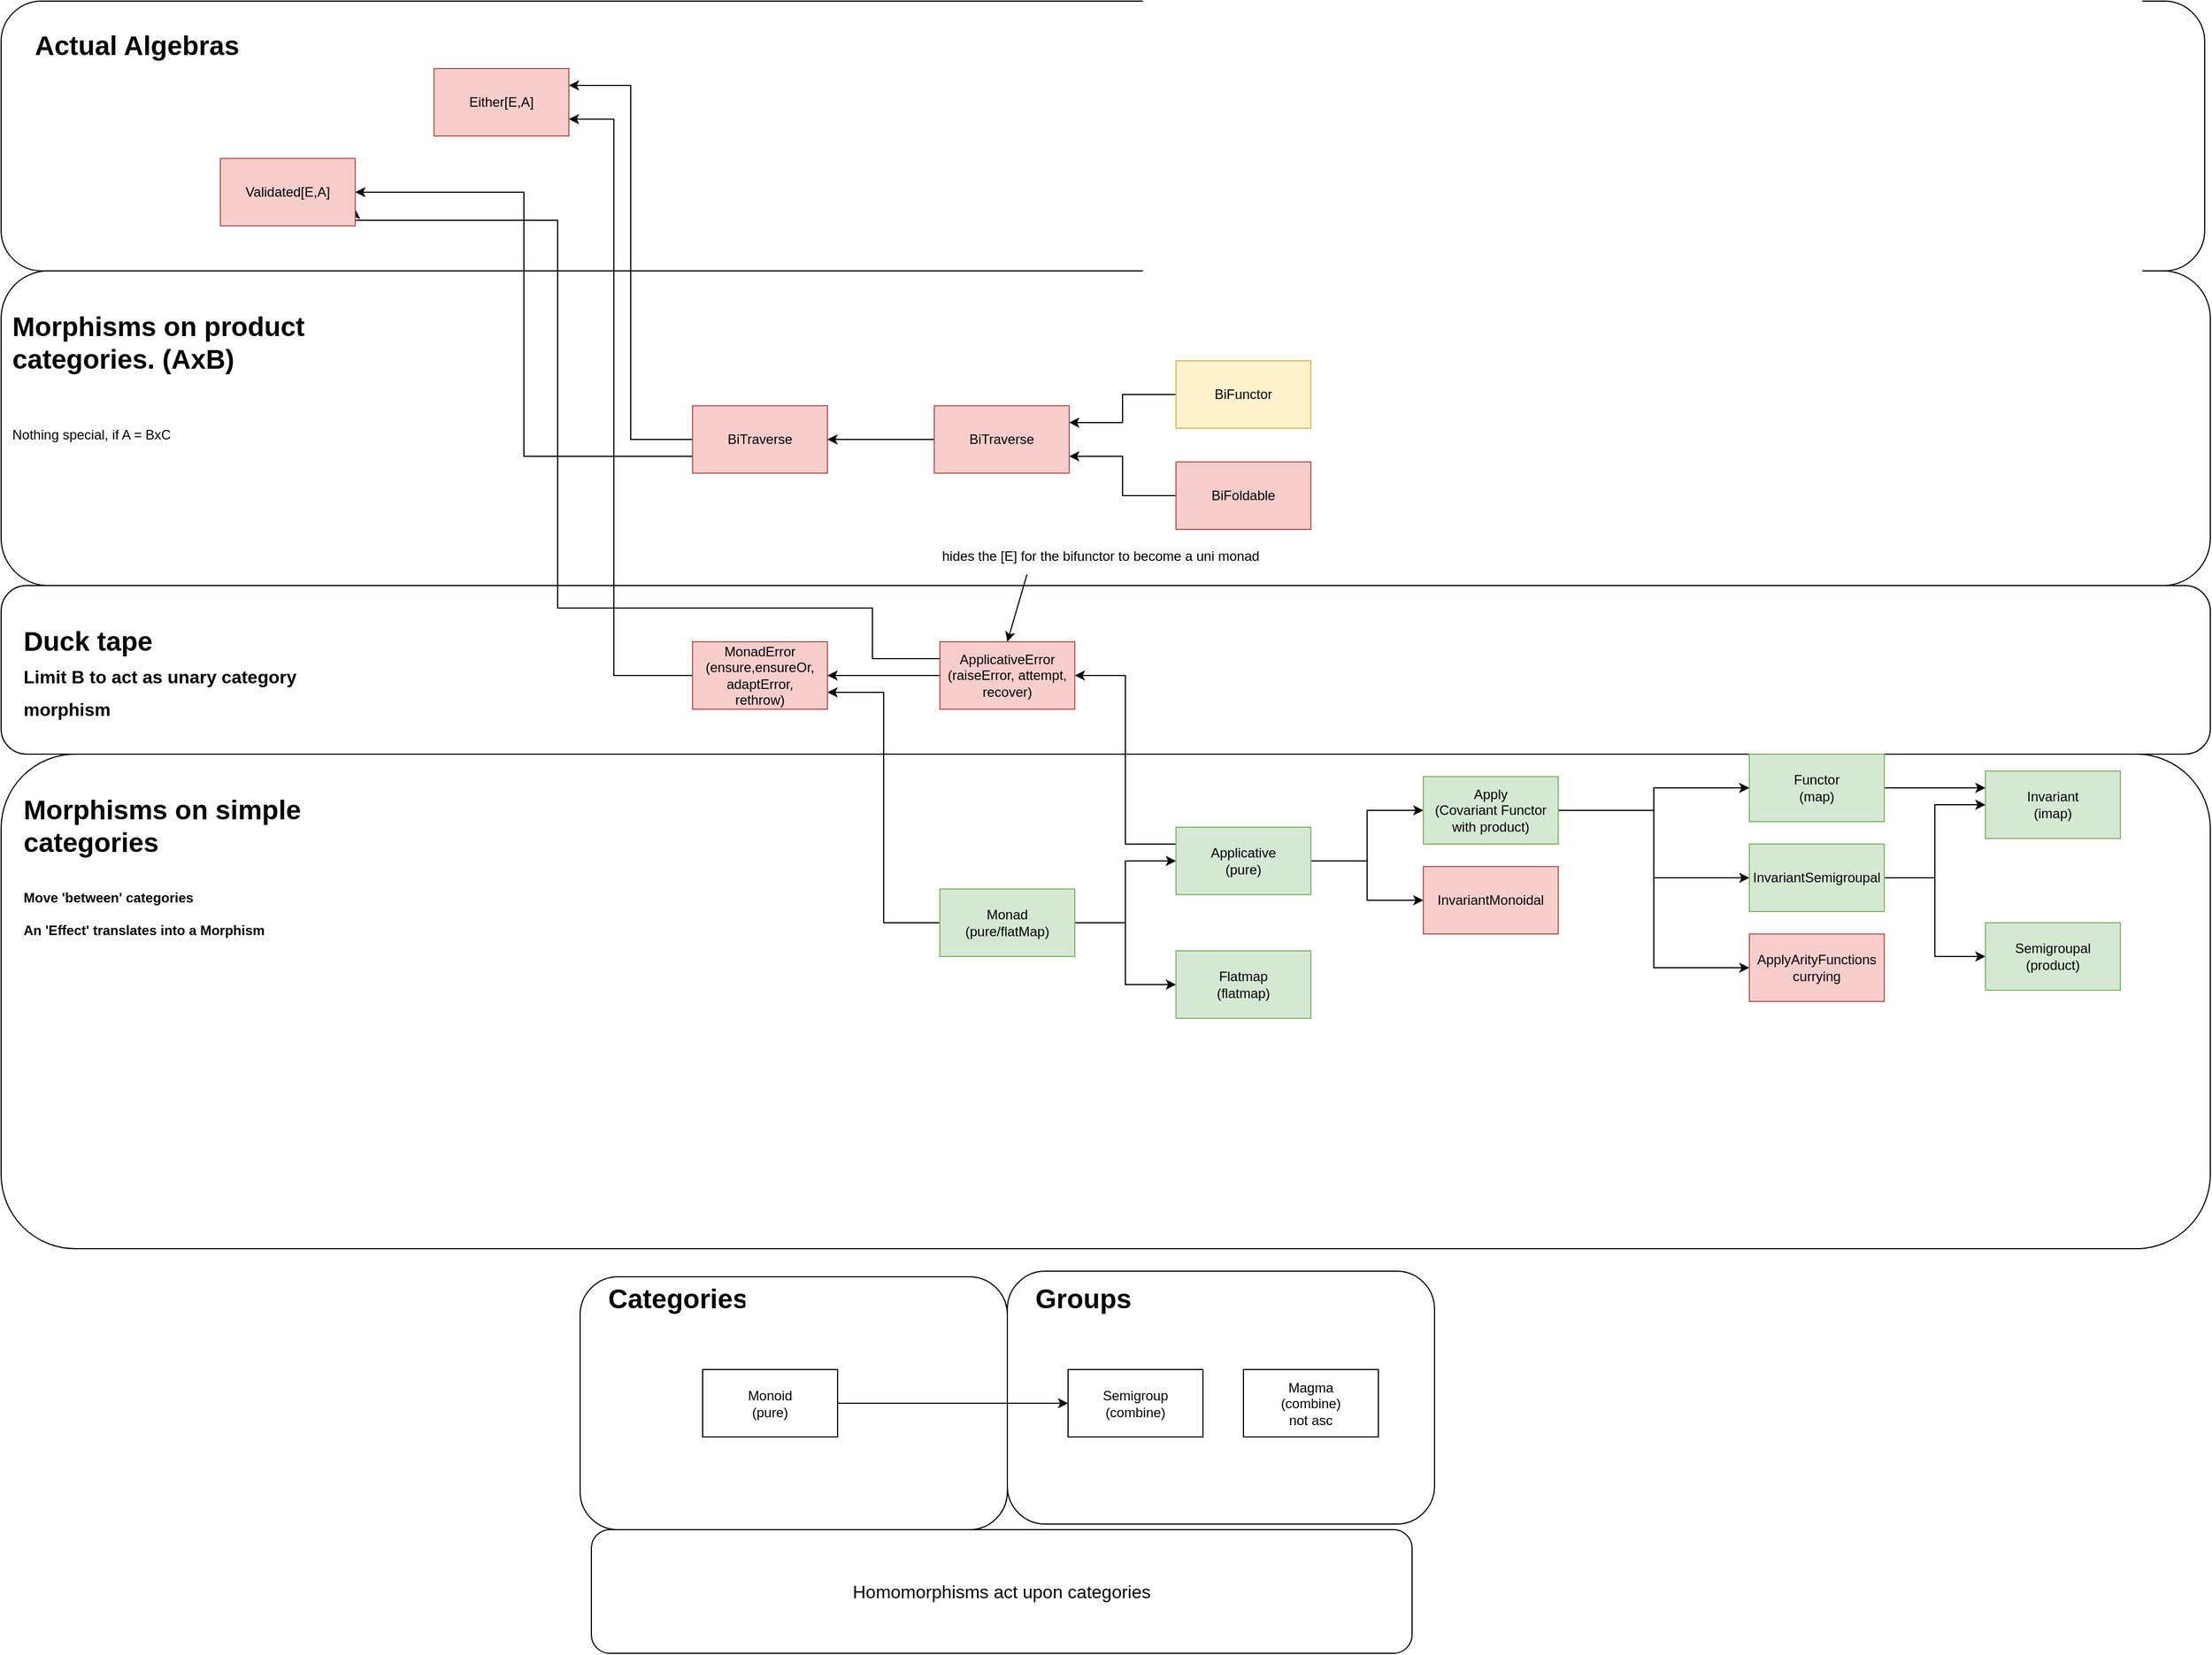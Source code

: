 <mxfile version="18.0.0" type="device" pages="5"><diagram id="tPDxc9v9lSpUtl4Dx5MV" name="Initial Big Picture"><mxGraphModel dx="2354" dy="2248" grid="1" gridSize="10" guides="1" tooltips="1" connect="1" arrows="1" fold="1" page="1" pageScale="1" pageWidth="827" pageHeight="1169" math="0" shadow="0"><root><mxCell id="0"/><mxCell id="1" parent="0"/><mxCell id="TKKWYqsSqdW0wsoBSF7L-3" value="" style="rounded=1;whiteSpace=wrap;html=1;" parent="1" vertex="1"><mxGeometry x="-535" y="-60" width="1965" height="150" as="geometry"/></mxCell><mxCell id="ZTy6YC7cmcePrKpkChAu-18" value="" style="rounded=1;whiteSpace=wrap;html=1;" parent="1" vertex="1"><mxGeometry x="-535" y="-580" width="1960" height="240" as="geometry"/></mxCell><mxCell id="ZTy6YC7cmcePrKpkChAu-5" value="" style="rounded=1;whiteSpace=wrap;html=1;" parent="1" vertex="1"><mxGeometry x="-535" y="-340" width="1965" height="280" as="geometry"/></mxCell><mxCell id="SYRuZCGkE4XY62bZMih8-19" value="" style="rounded=1;whiteSpace=wrap;html=1;fontSize=12;" parent="1" vertex="1"><mxGeometry x="360" y="550" width="380" height="225" as="geometry"/></mxCell><mxCell id="SYRuZCGkE4XY62bZMih8-18" value="" style="rounded=1;whiteSpace=wrap;html=1;fontSize=12;" parent="1" vertex="1"><mxGeometry x="-20" y="555" width="380" height="225" as="geometry"/></mxCell><mxCell id="SYRuZCGkE4XY62bZMih8-17" value="" style="rounded=1;whiteSpace=wrap;html=1;fontSize=12;" parent="1" vertex="1"><mxGeometry x="-535" y="90" width="1965" height="440" as="geometry"/></mxCell><mxCell id="SYRuZCGkE4XY62bZMih8-8" style="edgeStyle=orthogonalEdgeStyle;rounded=0;orthogonalLoop=1;jettySize=auto;html=1;exitX=1;exitY=0.5;exitDx=0;exitDy=0;entryX=0;entryY=0.5;entryDx=0;entryDy=0;" parent="1" source="SYRuZCGkE4XY62bZMih8-2" target="SYRuZCGkE4XY62bZMih8-4" edge="1"><mxGeometry relative="1" as="geometry"/></mxCell><mxCell id="SYRuZCGkE4XY62bZMih8-9" style="edgeStyle=orthogonalEdgeStyle;rounded=0;orthogonalLoop=1;jettySize=auto;html=1;exitX=1;exitY=0.5;exitDx=0;exitDy=0;entryX=0;entryY=0.5;entryDx=0;entryDy=0;" parent="1" source="SYRuZCGkE4XY62bZMih8-2" target="SYRuZCGkE4XY62bZMih8-5" edge="1"><mxGeometry relative="1" as="geometry"/></mxCell><mxCell id="ZTy6YC7cmcePrKpkChAu-13" style="edgeStyle=orthogonalEdgeStyle;rounded=0;orthogonalLoop=1;jettySize=auto;html=1;exitX=0;exitY=0.5;exitDx=0;exitDy=0;entryX=1;entryY=0.75;entryDx=0;entryDy=0;" parent="1" source="SYRuZCGkE4XY62bZMih8-2" target="ZTy6YC7cmcePrKpkChAu-11" edge="1"><mxGeometry relative="1" as="geometry"/></mxCell><mxCell id="SYRuZCGkE4XY62bZMih8-2" value="Monad&lt;br&gt;(pure/flatMap)" style="rounded=0;whiteSpace=wrap;html=1;fillColor=#d5e8d4;strokeColor=#82b366;" parent="1" vertex="1"><mxGeometry x="300" y="210" width="120" height="60" as="geometry"/></mxCell><mxCell id="PZJYlTm5zODsS6bDQU0A-1" style="edgeStyle=orthogonalEdgeStyle;rounded=0;orthogonalLoop=1;jettySize=auto;html=1;exitX=1;exitY=0.5;exitDx=0;exitDy=0;entryX=0;entryY=0.25;entryDx=0;entryDy=0;" parent="1" source="SYRuZCGkE4XY62bZMih8-3" target="IX9wRJVFFyIBy6qrrsnu-10" edge="1"><mxGeometry relative="1" as="geometry"/></mxCell><mxCell id="SYRuZCGkE4XY62bZMih8-3" value="Functor&lt;br&gt;(map)" style="rounded=0;whiteSpace=wrap;html=1;fillColor=#d5e8d4;strokeColor=#82b366;" parent="1" vertex="1"><mxGeometry x="1020" y="90" width="120" height="60" as="geometry"/></mxCell><mxCell id="IX9wRJVFFyIBy6qrrsnu-5" style="edgeStyle=orthogonalEdgeStyle;rounded=0;orthogonalLoop=1;jettySize=auto;html=1;exitX=1;exitY=0.5;exitDx=0;exitDy=0;entryX=0;entryY=0.5;entryDx=0;entryDy=0;" parent="1" source="SYRuZCGkE4XY62bZMih8-4" target="IX9wRJVFFyIBy6qrrsnu-1" edge="1"><mxGeometry relative="1" as="geometry"/></mxCell><mxCell id="IX9wRJVFFyIBy6qrrsnu-6" style="edgeStyle=orthogonalEdgeStyle;rounded=0;orthogonalLoop=1;jettySize=auto;html=1;exitX=1;exitY=0.5;exitDx=0;exitDy=0;entryX=0;entryY=0.5;entryDx=0;entryDy=0;" parent="1" source="SYRuZCGkE4XY62bZMih8-4" target="IX9wRJVFFyIBy6qrrsnu-2" edge="1"><mxGeometry relative="1" as="geometry"/></mxCell><mxCell id="ZTy6YC7cmcePrKpkChAu-10" style="edgeStyle=orthogonalEdgeStyle;rounded=0;orthogonalLoop=1;jettySize=auto;html=1;exitX=0;exitY=0.25;exitDx=0;exitDy=0;entryX=1;entryY=0.5;entryDx=0;entryDy=0;" parent="1" source="SYRuZCGkE4XY62bZMih8-4" target="ZTy6YC7cmcePrKpkChAu-6" edge="1"><mxGeometry relative="1" as="geometry"/></mxCell><mxCell id="SYRuZCGkE4XY62bZMih8-4" value="Applicative&lt;br&gt;(pure)" style="rounded=0;whiteSpace=wrap;html=1;fillColor=#d5e8d4;strokeColor=#82b366;" parent="1" vertex="1"><mxGeometry x="510" y="155" width="120" height="60" as="geometry"/></mxCell><mxCell id="SYRuZCGkE4XY62bZMih8-5" value="Flatmap&lt;br&gt;(flatmap)" style="rounded=0;whiteSpace=wrap;html=1;fillColor=#d5e8d4;strokeColor=#82b366;" parent="1" vertex="1"><mxGeometry x="510" y="265" width="120" height="60" as="geometry"/></mxCell><mxCell id="SYRuZCGkE4XY62bZMih8-12" style="edgeStyle=orthogonalEdgeStyle;rounded=0;orthogonalLoop=1;jettySize=auto;html=1;exitX=1;exitY=0.5;exitDx=0;exitDy=0;entryX=0;entryY=0.5;entryDx=0;entryDy=0;" parent="1" source="SYRuZCGkE4XY62bZMih8-10" target="SYRuZCGkE4XY62bZMih8-11" edge="1"><mxGeometry relative="1" as="geometry"/></mxCell><mxCell id="SYRuZCGkE4XY62bZMih8-10" value="Monoid&lt;br&gt;(pure)" style="rounded=0;whiteSpace=wrap;html=1;" parent="1" vertex="1"><mxGeometry x="89" y="637.5" width="120" height="60" as="geometry"/></mxCell><mxCell id="SYRuZCGkE4XY62bZMih8-11" value="Semigroup&lt;br&gt;(combine)" style="rounded=0;whiteSpace=wrap;html=1;" parent="1" vertex="1"><mxGeometry x="414" y="637.5" width="120" height="60" as="geometry"/></mxCell><mxCell id="SYRuZCGkE4XY62bZMih8-15" value="&lt;h1&gt;&lt;font style=&quot;font-size: 24px;&quot;&gt;Morphisms on simple categories&lt;br&gt;&lt;/font&gt;&lt;/h1&gt;&lt;h1&gt;&lt;font style=&quot;font-size: 12px;&quot;&gt;Move 'between' categories&lt;br&gt;An 'Effect' translates into a Morphism&lt;br&gt;&lt;/font&gt;&lt;/h1&gt;" style="text;html=1;strokeColor=none;fillColor=none;spacing=5;spacingTop=-20;whiteSpace=wrap;overflow=hidden;rounded=0;" parent="1" vertex="1"><mxGeometry x="-520" y="120" width="290" height="150" as="geometry"/></mxCell><mxCell id="SYRuZCGkE4XY62bZMih8-16" value="&lt;h1&gt;&lt;font style=&quot;&quot;&gt;Categories&lt;/font&gt;&lt;font style=&quot;font-size: 12px;&quot;&gt;&lt;br&gt;&lt;/font&gt;&lt;/h1&gt;" style="text;html=1;strokeColor=none;fillColor=none;spacing=5;spacingTop=-20;whiteSpace=wrap;overflow=hidden;rounded=0;" parent="1" vertex="1"><mxGeometry y="555" width="130" height="60" as="geometry"/></mxCell><mxCell id="SYRuZCGkE4XY62bZMih8-20" value="&lt;h1&gt;&lt;font style=&quot;&quot;&gt;Groups&lt;/font&gt;&lt;br&gt;&lt;/h1&gt;" style="text;html=1;strokeColor=none;fillColor=none;spacing=5;spacingTop=-20;whiteSpace=wrap;overflow=hidden;rounded=0;" parent="1" vertex="1"><mxGeometry x="380" y="555" width="130" height="60" as="geometry"/></mxCell><mxCell id="SYRuZCGkE4XY62bZMih8-22" value="&lt;font size=&quot;3&quot;&gt;Homomorphisms act upon categories&lt;/font&gt;" style="rounded=1;whiteSpace=wrap;html=1;fontSize=12;" parent="1" vertex="1"><mxGeometry x="-10" y="780" width="730" height="110" as="geometry"/></mxCell><mxCell id="IX9wRJVFFyIBy6qrrsnu-3" style="edgeStyle=orthogonalEdgeStyle;rounded=0;orthogonalLoop=1;jettySize=auto;html=1;exitX=1;exitY=0.5;exitDx=0;exitDy=0;" parent="1" source="IX9wRJVFFyIBy6qrrsnu-1" target="SYRuZCGkE4XY62bZMih8-3" edge="1"><mxGeometry relative="1" as="geometry"/></mxCell><mxCell id="IX9wRJVFFyIBy6qrrsnu-7" style="edgeStyle=orthogonalEdgeStyle;rounded=0;orthogonalLoop=1;jettySize=auto;html=1;exitX=1;exitY=0.5;exitDx=0;exitDy=0;entryX=0;entryY=0.5;entryDx=0;entryDy=0;" parent="1" source="IX9wRJVFFyIBy6qrrsnu-1" target="IX9wRJVFFyIBy6qrrsnu-4" edge="1"><mxGeometry relative="1" as="geometry"/></mxCell><mxCell id="IX9wRJVFFyIBy6qrrsnu-14" style="edgeStyle=orthogonalEdgeStyle;rounded=0;orthogonalLoop=1;jettySize=auto;html=1;exitX=1;exitY=0.5;exitDx=0;exitDy=0;entryX=0;entryY=0.5;entryDx=0;entryDy=0;" parent="1" source="IX9wRJVFFyIBy6qrrsnu-1" target="IX9wRJVFFyIBy6qrrsnu-8" edge="1"><mxGeometry relative="1" as="geometry"/></mxCell><mxCell id="IX9wRJVFFyIBy6qrrsnu-1" value="Apply&lt;br&gt;(Covariant Functor with product)" style="rounded=0;whiteSpace=wrap;html=1;fillColor=#d5e8d4;strokeColor=#82b366;" parent="1" vertex="1"><mxGeometry x="730" y="110" width="120" height="60" as="geometry"/></mxCell><mxCell id="IX9wRJVFFyIBy6qrrsnu-2" value="InvariantMonoidal" style="rounded=0;whiteSpace=wrap;html=1;fillColor=#f8cecc;strokeColor=#b85450;" parent="1" vertex="1"><mxGeometry x="730" y="190" width="120" height="60" as="geometry"/></mxCell><mxCell id="IX9wRJVFFyIBy6qrrsnu-11" style="edgeStyle=orthogonalEdgeStyle;rounded=0;orthogonalLoop=1;jettySize=auto;html=1;exitX=1;exitY=0.5;exitDx=0;exitDy=0;entryX=0;entryY=0.5;entryDx=0;entryDy=0;" parent="1" source="IX9wRJVFFyIBy6qrrsnu-4" target="IX9wRJVFFyIBy6qrrsnu-9" edge="1"><mxGeometry relative="1" as="geometry"/></mxCell><mxCell id="IX9wRJVFFyIBy6qrrsnu-12" style="edgeStyle=orthogonalEdgeStyle;rounded=0;orthogonalLoop=1;jettySize=auto;html=1;exitX=1;exitY=0.5;exitDx=0;exitDy=0;entryX=0;entryY=0.5;entryDx=0;entryDy=0;" parent="1" source="IX9wRJVFFyIBy6qrrsnu-4" target="IX9wRJVFFyIBy6qrrsnu-10" edge="1"><mxGeometry relative="1" as="geometry"/></mxCell><mxCell id="IX9wRJVFFyIBy6qrrsnu-4" value="InvariantSemigroupal&lt;br&gt;" style="rounded=0;whiteSpace=wrap;html=1;fillColor=#d5e8d4;strokeColor=#82b366;" parent="1" vertex="1"><mxGeometry x="1020" y="170" width="120" height="60" as="geometry"/></mxCell><mxCell id="IX9wRJVFFyIBy6qrrsnu-8" value="ApplyArityFunctions&lt;br&gt;currying" style="rounded=0;whiteSpace=wrap;html=1;fillColor=#f8cecc;strokeColor=#b85450;" parent="1" vertex="1"><mxGeometry x="1020" y="250" width="120" height="60" as="geometry"/></mxCell><mxCell id="IX9wRJVFFyIBy6qrrsnu-9" value="Semigroupal (product)" style="rounded=0;whiteSpace=wrap;html=1;fillColor=#d5e8d4;strokeColor=#82b366;" parent="1" vertex="1"><mxGeometry x="1230" y="240" width="120" height="60" as="geometry"/></mxCell><mxCell id="IX9wRJVFFyIBy6qrrsnu-10" value="Invariant &lt;br&gt;(imap)" style="rounded=0;whiteSpace=wrap;html=1;fillColor=#d5e8d4;strokeColor=#82b366;" parent="1" vertex="1"><mxGeometry x="1230" y="105" width="120" height="60" as="geometry"/></mxCell><mxCell id="RumCb3gB7w_LCwyLgDib-1" value="Magma&lt;br&gt;(combine)&lt;br&gt;not asc" style="rounded=0;whiteSpace=wrap;html=1;" parent="1" vertex="1"><mxGeometry x="570" y="637.5" width="120" height="60" as="geometry"/></mxCell><mxCell id="ZTy6YC7cmcePrKpkChAu-15" style="edgeStyle=orthogonalEdgeStyle;rounded=0;orthogonalLoop=1;jettySize=auto;html=1;exitX=0;exitY=0.5;exitDx=0;exitDy=0;entryX=1;entryY=0.25;entryDx=0;entryDy=0;fontSize=24;" parent="1" source="ZTy6YC7cmcePrKpkChAu-1" target="ZTy6YC7cmcePrKpkChAu-3" edge="1"><mxGeometry relative="1" as="geometry"/></mxCell><mxCell id="ZTy6YC7cmcePrKpkChAu-1" value="BiFunctor" style="rounded=0;whiteSpace=wrap;html=1;fillColor=#fff2cc;strokeColor=#d6b656;" parent="1" vertex="1"><mxGeometry x="510" y="-260" width="120" height="60" as="geometry"/></mxCell><mxCell id="ZTy6YC7cmcePrKpkChAu-16" style="edgeStyle=orthogonalEdgeStyle;rounded=0;orthogonalLoop=1;jettySize=auto;html=1;exitX=0;exitY=0.5;exitDx=0;exitDy=0;entryX=1;entryY=0.75;entryDx=0;entryDy=0;fontSize=24;" parent="1" source="ZTy6YC7cmcePrKpkChAu-2" target="ZTy6YC7cmcePrKpkChAu-3" edge="1"><mxGeometry relative="1" as="geometry"/></mxCell><mxCell id="ZTy6YC7cmcePrKpkChAu-2" value="BiFoldable" style="rounded=0;whiteSpace=wrap;html=1;fillColor=#f8cecc;strokeColor=#b85450;" parent="1" vertex="1"><mxGeometry x="510" y="-170" width="120" height="60" as="geometry"/></mxCell><mxCell id="ZTy6YC7cmcePrKpkChAu-17" style="edgeStyle=orthogonalEdgeStyle;rounded=0;orthogonalLoop=1;jettySize=auto;html=1;exitX=0;exitY=0.5;exitDx=0;exitDy=0;entryX=1;entryY=0.5;entryDx=0;entryDy=0;fontSize=24;" parent="1" source="ZTy6YC7cmcePrKpkChAu-3" target="ZTy6YC7cmcePrKpkChAu-4" edge="1"><mxGeometry relative="1" as="geometry"/></mxCell><mxCell id="ZTy6YC7cmcePrKpkChAu-3" value="BiTraverse" style="rounded=0;whiteSpace=wrap;html=1;fillColor=#f8cecc;strokeColor=#b85450;" parent="1" vertex="1"><mxGeometry x="295" y="-220" width="120" height="60" as="geometry"/></mxCell><mxCell id="ZTy6YC7cmcePrKpkChAu-21" style="edgeStyle=orthogonalEdgeStyle;rounded=0;orthogonalLoop=1;jettySize=auto;html=1;exitX=0;exitY=0.5;exitDx=0;exitDy=0;entryX=1;entryY=0.25;entryDx=0;entryDy=0;fontSize=24;" parent="1" source="ZTy6YC7cmcePrKpkChAu-4" target="ZTy6YC7cmcePrKpkChAu-20" edge="1"><mxGeometry relative="1" as="geometry"/></mxCell><mxCell id="TKKWYqsSqdW0wsoBSF7L-8" style="edgeStyle=orthogonalEdgeStyle;rounded=0;orthogonalLoop=1;jettySize=auto;html=1;exitX=0;exitY=0.75;exitDx=0;exitDy=0;entryX=1;entryY=0.5;entryDx=0;entryDy=0;fontSize=12;" parent="1" source="ZTy6YC7cmcePrKpkChAu-4" target="TKKWYqsSqdW0wsoBSF7L-6" edge="1"><mxGeometry relative="1" as="geometry"/></mxCell><mxCell id="ZTy6YC7cmcePrKpkChAu-4" value="BiTraverse" style="rounded=0;whiteSpace=wrap;html=1;fillColor=#f8cecc;strokeColor=#b85450;" parent="1" vertex="1"><mxGeometry x="80" y="-220" width="120" height="60" as="geometry"/></mxCell><mxCell id="ZTy6YC7cmcePrKpkChAu-12" style="edgeStyle=orthogonalEdgeStyle;rounded=0;orthogonalLoop=1;jettySize=auto;html=1;exitX=0;exitY=0.5;exitDx=0;exitDy=0;entryX=1;entryY=0.5;entryDx=0;entryDy=0;" parent="1" source="ZTy6YC7cmcePrKpkChAu-6" target="ZTy6YC7cmcePrKpkChAu-11" edge="1"><mxGeometry relative="1" as="geometry"/></mxCell><mxCell id="TKKWYqsSqdW0wsoBSF7L-7" style="edgeStyle=orthogonalEdgeStyle;rounded=0;orthogonalLoop=1;jettySize=auto;html=1;exitX=0;exitY=0.25;exitDx=0;exitDy=0;entryX=1;entryY=0.75;entryDx=0;entryDy=0;fontSize=12;" parent="1" source="ZTy6YC7cmcePrKpkChAu-6" target="TKKWYqsSqdW0wsoBSF7L-6" edge="1"><mxGeometry relative="1" as="geometry"><Array as="points"><mxPoint x="240" y="5"/><mxPoint x="240" y="-40"/><mxPoint x="-40" y="-40"/><mxPoint x="-40" y="-385"/></Array></mxGeometry></mxCell><mxCell id="ZTy6YC7cmcePrKpkChAu-6" value="ApplicativeError&lt;br&gt;(raiseError, attempt, recover)&lt;br&gt;" style="rounded=0;whiteSpace=wrap;html=1;fillColor=#f8cecc;strokeColor=#b85450;" parent="1" vertex="1"><mxGeometry x="300" y="-10" width="120" height="60" as="geometry"/></mxCell><mxCell id="ZTy6YC7cmcePrKpkChAu-7" value="&lt;meta charset=&quot;utf-8&quot;&gt;&lt;span style=&quot;color: rgb(0, 0, 0); font-family: Helvetica; font-size: 12px; font-style: normal; font-variant-ligatures: normal; font-variant-caps: normal; font-weight: 400; letter-spacing: normal; orphans: 2; text-align: center; text-indent: 0px; text-transform: none; widows: 2; word-spacing: 0px; -webkit-text-stroke-width: 0px; background-color: rgb(248, 249, 250); text-decoration-thickness: initial; text-decoration-style: initial; text-decoration-color: initial; float: none; display: inline !important;&quot;&gt;hides the [E] for the bifunctor to become a uni monad&lt;/span&gt;" style="text;whiteSpace=wrap;html=1;" parent="1" vertex="1"><mxGeometry x="300" y="-100" width="310" height="30" as="geometry"/></mxCell><mxCell id="ZTy6YC7cmcePrKpkChAu-8" value="" style="endArrow=classic;html=1;rounded=0;entryX=0.5;entryY=0;entryDx=0;entryDy=0;exitX=0.25;exitY=1;exitDx=0;exitDy=0;" parent="1" source="ZTy6YC7cmcePrKpkChAu-7" target="ZTy6YC7cmcePrKpkChAu-6" edge="1"><mxGeometry width="50" height="50" relative="1" as="geometry"><mxPoint x="190" y="-170" as="sourcePoint"/><mxPoint x="240" y="-220" as="targetPoint"/></mxGeometry></mxCell><mxCell id="ZTy6YC7cmcePrKpkChAu-22" style="edgeStyle=orthogonalEdgeStyle;rounded=0;orthogonalLoop=1;jettySize=auto;html=1;exitX=0;exitY=0.5;exitDx=0;exitDy=0;entryX=1;entryY=0.75;entryDx=0;entryDy=0;fontSize=24;" parent="1" source="ZTy6YC7cmcePrKpkChAu-11" target="ZTy6YC7cmcePrKpkChAu-20" edge="1"><mxGeometry relative="1" as="geometry"><Array as="points"><mxPoint x="10" y="20"/><mxPoint x="10" y="-475"/></Array></mxGeometry></mxCell><mxCell id="ZTy6YC7cmcePrKpkChAu-11" value="MonadError&lt;br&gt;(ensure,ensureOr,&lt;br&gt;adaptError,&lt;br&gt;rethrow)" style="rounded=0;whiteSpace=wrap;html=1;fillColor=#f8cecc;strokeColor=#b85450;" parent="1" vertex="1"><mxGeometry x="80" y="-10" width="120" height="60" as="geometry"/></mxCell><mxCell id="ZTy6YC7cmcePrKpkChAu-14" value="&lt;h1&gt;Morphisms on product categories. (AxB)&lt;br&gt;&lt;br&gt;&lt;/h1&gt;&lt;div&gt;Nothing special, if A = BxC&lt;/div&gt;" style="text;html=1;strokeColor=none;fillColor=none;spacing=5;spacingTop=-20;whiteSpace=wrap;overflow=hidden;rounded=0;" parent="1" vertex="1"><mxGeometry x="-530" y="-310" width="290" height="140" as="geometry"/></mxCell><mxCell id="ZTy6YC7cmcePrKpkChAu-19" value="&lt;h1&gt;&lt;font style=&quot;font-size: 24px;&quot;&gt;Actual Algebras&lt;/font&gt;&lt;/h1&gt;" style="text;html=1;strokeColor=none;fillColor=none;spacing=5;spacingTop=-20;whiteSpace=wrap;overflow=hidden;rounded=0;" parent="1" vertex="1"><mxGeometry x="-510" y="-560" width="290" height="110" as="geometry"/></mxCell><mxCell id="ZTy6YC7cmcePrKpkChAu-20" value="Either[E,A]" style="rounded=0;whiteSpace=wrap;html=1;fillColor=#f8cecc;strokeColor=#b85450;" parent="1" vertex="1"><mxGeometry x="-150" y="-520" width="120" height="60" as="geometry"/></mxCell><mxCell id="TKKWYqsSqdW0wsoBSF7L-5" value="&lt;h1&gt;Duck tape&lt;br&gt;&lt;font size=&quot;3&quot;&gt;Limit B to act as unary category morphism&lt;/font&gt;&lt;/h1&gt;" style="text;html=1;strokeColor=none;fillColor=none;spacing=5;spacingTop=-20;whiteSpace=wrap;overflow=hidden;rounded=0;" parent="1" vertex="1"><mxGeometry x="-520" y="-30" width="290" height="100" as="geometry"/></mxCell><mxCell id="TKKWYqsSqdW0wsoBSF7L-6" value="Validated[E,A]" style="rounded=0;whiteSpace=wrap;html=1;fillColor=#f8cecc;strokeColor=#b85450;" parent="1" vertex="1"><mxGeometry x="-340" y="-440" width="120" height="60" as="geometry"/></mxCell></root></mxGraphModel></diagram><diagram id="b0HI96TgTr0dLWQZUHEw" name="Big Picture"><mxGraphModel dx="1426" dy="877" grid="0" gridSize="10" guides="1" tooltips="1" connect="1" arrows="1" fold="1" page="1" pageScale="1" pageWidth="827" pageHeight="1169" math="0" shadow="0"><root><mxCell id="0"/><mxCell id="1" parent="0"/><mxCell id="6aege9vUrEC5udd8OsoR-3" style="edgeStyle=orthogonalEdgeStyle;rounded=0;orthogonalLoop=1;jettySize=auto;html=1;exitX=1;exitY=0.5;exitDx=0;exitDy=0;entryX=0;entryY=0.5;entryDx=0;entryDy=0;" edge="1" parent="1" source="DnUqw1J-jdT0VB_KGQ6Z-1" target="6aege9vUrEC5udd8OsoR-1"><mxGeometry relative="1" as="geometry"/></mxCell><mxCell id="DnUqw1J-jdT0VB_KGQ6Z-1" value="Semigroup&lt;br&gt;(combine asc)" style="rounded=1;whiteSpace=wrap;html=1;fillColor=none;" parent="1" vertex="1"><mxGeometry x="230" y="200" width="120" height="60" as="geometry"/></mxCell><mxCell id="6aege9vUrEC5udd8OsoR-1" value="Magma&lt;br&gt;(combine)" style="rounded=1;whiteSpace=wrap;html=1;fillColor=none;" vertex="1" parent="1"><mxGeometry x="390" y="200" width="120" height="60" as="geometry"/></mxCell></root></mxGraphModel></diagram><diagram id="SGkII9OIRVxXQt-IC64W" name="Semigroup"><mxGraphModel dx="1426" dy="877" grid="0" gridSize="10" guides="1" tooltips="1" connect="1" arrows="1" fold="1" page="1" pageScale="1" pageWidth="827" pageHeight="1169" math="0" shadow="0"><root><mxCell id="0"/><mxCell id="1" parent="0"/><mxCell id="dTp3edUkvN5mdYouTAMH-1" value="1" style="ellipse;whiteSpace=wrap;html=1;aspect=fixed;fillColor=none;" vertex="1" parent="1"><mxGeometry x="172" y="206" width="36" height="36" as="geometry"/></mxCell><mxCell id="dTp3edUkvN5mdYouTAMH-2" value="2" style="ellipse;whiteSpace=wrap;html=1;aspect=fixed;fillColor=none;" vertex="1" parent="1"><mxGeometry x="232" y="206" width="36" height="36" as="geometry"/></mxCell><mxCell id="dTp3edUkvN5mdYouTAMH-3" value="3" style="ellipse;whiteSpace=wrap;html=1;aspect=fixed;fillColor=none;" vertex="1" parent="1"><mxGeometry x="298" y="206" width="36" height="36" as="geometry"/></mxCell><mxCell id="dTp3edUkvN5mdYouTAMH-4" value="n" style="ellipse;whiteSpace=wrap;html=1;aspect=fixed;fillColor=none;" vertex="1" parent="1"><mxGeometry x="439" y="206" width="36" height="36" as="geometry"/></mxCell><mxCell id="dTp3edUkvN5mdYouTAMH-5" value="..." style="text;html=1;align=center;verticalAlign=middle;resizable=0;points=[];autosize=1;strokeColor=none;fillColor=none;" vertex="1" parent="1"><mxGeometry x="377" y="215" width="20" height="18" as="geometry"/></mxCell><mxCell id="dTp3edUkvN5mdYouTAMH-6" value="&lt;h1&gt;Ν&lt;/h1&gt;&lt;p&gt;Positive whole numbers&lt;/p&gt;" style="text;html=1;strokeColor=none;fillColor=none;spacing=5;spacingTop=-20;whiteSpace=wrap;overflow=hidden;rounded=0;" vertex="1" parent="1"><mxGeometry x="12" y="114" width="190" height="75" as="geometry"/></mxCell><mxCell id="dTp3edUkvN5mdYouTAMH-12" value="&lt;h1&gt;Addition&lt;/h1&gt;&lt;p&gt;&lt;br&gt;&lt;/p&gt;" style="text;html=1;strokeColor=none;fillColor=none;spacing=5;spacingTop=-20;whiteSpace=wrap;overflow=hidden;rounded=0;" vertex="1" parent="1"><mxGeometry x="12" y="290" width="190" height="42" as="geometry"/></mxCell><mxCell id="dTp3edUkvN5mdYouTAMH-13" value="x" style="ellipse;whiteSpace=wrap;html=1;aspect=fixed;fillColor=none;" vertex="1" parent="1"><mxGeometry x="172" y="363.5" width="36" height="36" as="geometry"/></mxCell><mxCell id="dTp3edUkvN5mdYouTAMH-14" value="z" style="ellipse;whiteSpace=wrap;html=1;aspect=fixed;fillColor=none;" vertex="1" parent="1"><mxGeometry x="318" y="389" width="36" height="36" as="geometry"/></mxCell><mxCell id="dTp3edUkvN5mdYouTAMH-15" value="y" style="ellipse;whiteSpace=wrap;html=1;aspect=fixed;fillColor=none;" vertex="1" parent="1"><mxGeometry x="172" y="418.5" width="36" height="36" as="geometry"/></mxCell><mxCell id="dTp3edUkvN5mdYouTAMH-22" style="edgeStyle=orthogonalEdgeStyle;rounded=0;orthogonalLoop=1;jettySize=auto;html=1;exitX=1;exitY=0.5;exitDx=0;exitDy=0;entryX=0;entryY=0.5;entryDx=0;entryDy=0;" edge="1" parent="1" source="dTp3edUkvN5mdYouTAMH-16" target="dTp3edUkvN5mdYouTAMH-14"><mxGeometry relative="1" as="geometry"/></mxCell><mxCell id="dTp3edUkvN5mdYouTAMH-16" value="f" style="triangle;whiteSpace=wrap;html=1;fillColor=none;" vertex="1" parent="1"><mxGeometry x="223" y="367" width="60" height="80" as="geometry"/></mxCell><mxCell id="dTp3edUkvN5mdYouTAMH-19" value="" style="endArrow=none;html=1;rounded=0;entryX=0;entryY=0.25;entryDx=0;entryDy=0;exitX=1;exitY=0.5;exitDx=0;exitDy=0;" edge="1" parent="1" source="dTp3edUkvN5mdYouTAMH-13" target="dTp3edUkvN5mdYouTAMH-16"><mxGeometry width="50" height="50" relative="1" as="geometry"><mxPoint x="32" y="471" as="sourcePoint"/><mxPoint x="82" y="421" as="targetPoint"/></mxGeometry></mxCell><mxCell id="dTp3edUkvN5mdYouTAMH-21" value="" style="endArrow=none;html=1;rounded=0;entryX=0;entryY=0.75;entryDx=0;entryDy=0;exitX=1;exitY=0.5;exitDx=0;exitDy=0;" edge="1" parent="1" source="dTp3edUkvN5mdYouTAMH-15" target="dTp3edUkvN5mdYouTAMH-16"><mxGeometry width="50" height="50" relative="1" as="geometry"><mxPoint x="218" y="391.5" as="sourcePoint"/><mxPoint x="233" y="397" as="targetPoint"/></mxGeometry></mxCell><mxCell id="dTp3edUkvN5mdYouTAMH-23" value="&lt;h1&gt;N &amp;amp; Addition&lt;/h1&gt;&lt;p&gt;Form a Semigroup&lt;/p&gt;" style="text;html=1;strokeColor=none;fillColor=none;spacing=5;spacingTop=-20;whiteSpace=wrap;overflow=hidden;rounded=0;" vertex="1" parent="1"><mxGeometry x="12" y="512" width="190" height="75" as="geometry"/></mxCell><mxCell id="dTp3edUkvN5mdYouTAMH-27" style="rounded=0;orthogonalLoop=1;jettySize=auto;html=1;exitX=1;exitY=0.5;exitDx=0;exitDy=0;entryX=0;entryY=0.5;entryDx=0;entryDy=0;" edge="1" parent="1" source="dTp3edUkvN5mdYouTAMH-24" target="dTp3edUkvN5mdYouTAMH-26"><mxGeometry relative="1" as="geometry"/></mxCell><mxCell id="dTp3edUkvN5mdYouTAMH-33" style="rounded=0;orthogonalLoop=1;jettySize=auto;html=1;exitX=0.5;exitY=0;exitDx=0;exitDy=0;entryX=0.5;entryY=1;entryDx=0;entryDy=0;" edge="1" parent="1" source="dTp3edUkvN5mdYouTAMH-24" target="dTp3edUkvN5mdYouTAMH-29"><mxGeometry relative="1" as="geometry"/></mxCell><mxCell id="dTp3edUkvN5mdYouTAMH-24" value="1" style="ellipse;whiteSpace=wrap;html=1;aspect=fixed;fillColor=none;" vertex="1" parent="1"><mxGeometry x="265" y="600" width="36" height="36" as="geometry"/></mxCell><mxCell id="dTp3edUkvN5mdYouTAMH-28" style="rounded=0;orthogonalLoop=1;jettySize=auto;html=1;exitX=1;exitY=0.5;exitDx=0;exitDy=0;entryX=0;entryY=0.5;entryDx=0;entryDy=0;" edge="1" parent="1" source="dTp3edUkvN5mdYouTAMH-25" target="dTp3edUkvN5mdYouTAMH-26"><mxGeometry relative="1" as="geometry"/></mxCell><mxCell id="dTp3edUkvN5mdYouTAMH-36" style="rounded=0;orthogonalLoop=1;jettySize=auto;html=1;exitX=0.5;exitY=1;exitDx=0;exitDy=0;entryX=0.5;entryY=0;entryDx=0;entryDy=0;" edge="1" parent="1" source="dTp3edUkvN5mdYouTAMH-25" target="dTp3edUkvN5mdYouTAMH-34"><mxGeometry relative="1" as="geometry"/></mxCell><mxCell id="dTp3edUkvN5mdYouTAMH-25" value="2" style="ellipse;whiteSpace=wrap;html=1;aspect=fixed;fillColor=none;" vertex="1" parent="1"><mxGeometry x="265" y="674" width="36" height="36" as="geometry"/></mxCell><mxCell id="dTp3edUkvN5mdYouTAMH-32" style="rounded=0;orthogonalLoop=1;jettySize=auto;html=1;exitX=0.5;exitY=0;exitDx=0;exitDy=0;entryX=0.5;entryY=1;entryDx=0;entryDy=0;" edge="1" parent="1" source="dTp3edUkvN5mdYouTAMH-26" target="dTp3edUkvN5mdYouTAMH-29"><mxGeometry relative="1" as="geometry"/></mxCell><mxCell id="dTp3edUkvN5mdYouTAMH-35" style="rounded=0;orthogonalLoop=1;jettySize=auto;html=1;exitX=1;exitY=1;exitDx=0;exitDy=0;entryX=0.5;entryY=0;entryDx=0;entryDy=0;" edge="1" parent="1" source="dTp3edUkvN5mdYouTAMH-26" target="dTp3edUkvN5mdYouTAMH-34"><mxGeometry relative="1" as="geometry"/></mxCell><mxCell id="dTp3edUkvN5mdYouTAMH-26" value="3" style="ellipse;whiteSpace=wrap;html=1;aspect=fixed;fillColor=none;" vertex="1" parent="1"><mxGeometry x="407" y="638" width="36" height="36" as="geometry"/></mxCell><mxCell id="dTp3edUkvN5mdYouTAMH-29" value="4" style="ellipse;whiteSpace=wrap;html=1;aspect=fixed;fillColor=none;" vertex="1" parent="1"><mxGeometry x="388" y="522" width="36" height="36" as="geometry"/></mxCell><mxCell id="dTp3edUkvN5mdYouTAMH-34" value="5" style="ellipse;whiteSpace=wrap;html=1;aspect=fixed;fillColor=none;" vertex="1" parent="1"><mxGeometry x="388" y="741" width="36" height="36" as="geometry"/></mxCell></root></mxGraphModel></diagram><diagram name="Monoid" id="vefj43O5ULthKPkwOIeR"><mxGraphModel dx="1426" dy="877" grid="0" gridSize="10" guides="1" tooltips="1" connect="1" arrows="1" fold="1" page="1" pageScale="1" pageWidth="827" pageHeight="1169" math="0" shadow="0"><root><mxCell id="TyEAHwI1aX7uHOChzdWn-0"/><mxCell id="TyEAHwI1aX7uHOChzdWn-1" parent="TyEAHwI1aX7uHOChzdWn-0"/><mxCell id="TyEAHwI1aX7uHOChzdWn-2" value="1" style="ellipse;whiteSpace=wrap;html=1;aspect=fixed;fillColor=none;" vertex="1" parent="TyEAHwI1aX7uHOChzdWn-1"><mxGeometry x="172" y="206" width="36" height="36" as="geometry"/></mxCell><mxCell id="TyEAHwI1aX7uHOChzdWn-3" value="2" style="ellipse;whiteSpace=wrap;html=1;aspect=fixed;fillColor=none;" vertex="1" parent="TyEAHwI1aX7uHOChzdWn-1"><mxGeometry x="232" y="206" width="36" height="36" as="geometry"/></mxCell><mxCell id="TyEAHwI1aX7uHOChzdWn-4" value="3" style="ellipse;whiteSpace=wrap;html=1;aspect=fixed;fillColor=none;" vertex="1" parent="TyEAHwI1aX7uHOChzdWn-1"><mxGeometry x="298" y="206" width="36" height="36" as="geometry"/></mxCell><mxCell id="TyEAHwI1aX7uHOChzdWn-5" value="n" style="ellipse;whiteSpace=wrap;html=1;aspect=fixed;fillColor=none;" vertex="1" parent="TyEAHwI1aX7uHOChzdWn-1"><mxGeometry x="439" y="206" width="36" height="36" as="geometry"/></mxCell><mxCell id="TyEAHwI1aX7uHOChzdWn-6" value="..." style="text;html=1;align=center;verticalAlign=middle;resizable=0;points=[];autosize=1;strokeColor=none;fillColor=none;" vertex="1" parent="TyEAHwI1aX7uHOChzdWn-1"><mxGeometry x="377" y="215" width="20" height="18" as="geometry"/></mxCell><mxCell id="TyEAHwI1aX7uHOChzdWn-7" value="&lt;h1&gt;Ν&lt;font size=&quot;3&quot;&gt;0&lt;/font&gt;&lt;/h1&gt;&lt;p&gt;Positive whole numbers plus zero&lt;/p&gt;" style="text;html=1;strokeColor=none;fillColor=none;spacing=5;spacingTop=-20;whiteSpace=wrap;overflow=hidden;rounded=0;" vertex="1" parent="TyEAHwI1aX7uHOChzdWn-1"><mxGeometry x="12" y="114" width="190" height="75" as="geometry"/></mxCell><mxCell id="TyEAHwI1aX7uHOChzdWn-8" value="&lt;h1&gt;Addition with identity&lt;/h1&gt;&lt;p&gt;&lt;br&gt;&lt;/p&gt;" style="text;html=1;strokeColor=none;fillColor=none;spacing=5;spacingTop=-20;whiteSpace=wrap;overflow=hidden;rounded=0;" vertex="1" parent="TyEAHwI1aX7uHOChzdWn-1"><mxGeometry x="12" y="290" width="340" height="42" as="geometry"/></mxCell><mxCell id="TyEAHwI1aX7uHOChzdWn-9" value="x" style="ellipse;whiteSpace=wrap;html=1;aspect=fixed;fillColor=none;" vertex="1" parent="TyEAHwI1aX7uHOChzdWn-1"><mxGeometry x="80" y="364" width="36" height="36" as="geometry"/></mxCell><mxCell id="TyEAHwI1aX7uHOChzdWn-10" value="z" style="ellipse;whiteSpace=wrap;html=1;aspect=fixed;fillColor=none;" vertex="1" parent="TyEAHwI1aX7uHOChzdWn-1"><mxGeometry x="226" y="389.5" width="36" height="36" as="geometry"/></mxCell><mxCell id="TyEAHwI1aX7uHOChzdWn-11" value="y" style="ellipse;whiteSpace=wrap;html=1;aspect=fixed;fillColor=none;" vertex="1" parent="TyEAHwI1aX7uHOChzdWn-1"><mxGeometry x="80" y="419" width="36" height="36" as="geometry"/></mxCell><mxCell id="TyEAHwI1aX7uHOChzdWn-12" style="edgeStyle=orthogonalEdgeStyle;rounded=0;orthogonalLoop=1;jettySize=auto;html=1;exitX=1;exitY=0.5;exitDx=0;exitDy=0;entryX=0;entryY=0.5;entryDx=0;entryDy=0;" edge="1" parent="TyEAHwI1aX7uHOChzdWn-1" source="TyEAHwI1aX7uHOChzdWn-13" target="TyEAHwI1aX7uHOChzdWn-10"><mxGeometry relative="1" as="geometry"/></mxCell><mxCell id="TyEAHwI1aX7uHOChzdWn-13" value="f" style="triangle;whiteSpace=wrap;html=1;fillColor=none;" vertex="1" parent="TyEAHwI1aX7uHOChzdWn-1"><mxGeometry x="131" y="367.5" width="60" height="80" as="geometry"/></mxCell><mxCell id="TyEAHwI1aX7uHOChzdWn-14" value="" style="endArrow=none;html=1;rounded=0;entryX=0;entryY=0.25;entryDx=0;entryDy=0;exitX=1;exitY=0.5;exitDx=0;exitDy=0;" edge="1" parent="TyEAHwI1aX7uHOChzdWn-1" source="TyEAHwI1aX7uHOChzdWn-9" target="TyEAHwI1aX7uHOChzdWn-13"><mxGeometry width="50" height="50" relative="1" as="geometry"><mxPoint x="-60" y="471.5" as="sourcePoint"/><mxPoint x="-10" y="421.5" as="targetPoint"/></mxGeometry></mxCell><mxCell id="TyEAHwI1aX7uHOChzdWn-15" value="" style="endArrow=none;html=1;rounded=0;entryX=0;entryY=0.75;entryDx=0;entryDy=0;exitX=1;exitY=0.5;exitDx=0;exitDy=0;" edge="1" parent="TyEAHwI1aX7uHOChzdWn-1" source="TyEAHwI1aX7uHOChzdWn-11" target="TyEAHwI1aX7uHOChzdWn-13"><mxGeometry width="50" height="50" relative="1" as="geometry"><mxPoint x="126" y="392" as="sourcePoint"/><mxPoint x="141" y="397.5" as="targetPoint"/></mxGeometry></mxCell><mxCell id="TyEAHwI1aX7uHOChzdWn-16" value="&lt;h1&gt;N&lt;font size=&quot;3&quot;&gt;0&lt;/font&gt; &amp;amp; Addition&lt;/h1&gt;&lt;p&gt;Form a Monoid&lt;/p&gt;" style="text;html=1;strokeColor=none;fillColor=none;spacing=5;spacingTop=-20;whiteSpace=wrap;overflow=hidden;rounded=0;" vertex="1" parent="TyEAHwI1aX7uHOChzdWn-1"><mxGeometry x="12" y="512" width="190" height="75" as="geometry"/></mxCell><mxCell id="TyEAHwI1aX7uHOChzdWn-17" style="rounded=0;orthogonalLoop=1;jettySize=auto;html=1;exitX=1;exitY=0.5;exitDx=0;exitDy=0;entryX=0;entryY=0.5;entryDx=0;entryDy=0;" edge="1" parent="TyEAHwI1aX7uHOChzdWn-1" source="TyEAHwI1aX7uHOChzdWn-19" target="TyEAHwI1aX7uHOChzdWn-25"><mxGeometry relative="1" as="geometry"/></mxCell><mxCell id="TyEAHwI1aX7uHOChzdWn-18" style="rounded=0;orthogonalLoop=1;jettySize=auto;html=1;exitX=0.5;exitY=0;exitDx=0;exitDy=0;entryX=0.5;entryY=1;entryDx=0;entryDy=0;" edge="1" parent="TyEAHwI1aX7uHOChzdWn-1" source="TyEAHwI1aX7uHOChzdWn-19" target="TyEAHwI1aX7uHOChzdWn-26"><mxGeometry relative="1" as="geometry"/></mxCell><mxCell id="TyEAHwI1aX7uHOChzdWn-19" value="1" style="ellipse;whiteSpace=wrap;html=1;aspect=fixed;fillColor=none;" vertex="1" parent="TyEAHwI1aX7uHOChzdWn-1"><mxGeometry x="270" y="681" width="36" height="36" as="geometry"/></mxCell><mxCell id="TyEAHwI1aX7uHOChzdWn-20" style="rounded=0;orthogonalLoop=1;jettySize=auto;html=1;exitX=1;exitY=0.5;exitDx=0;exitDy=0;entryX=0;entryY=0.5;entryDx=0;entryDy=0;" edge="1" parent="TyEAHwI1aX7uHOChzdWn-1" source="TyEAHwI1aX7uHOChzdWn-22" target="TyEAHwI1aX7uHOChzdWn-25"><mxGeometry relative="1" as="geometry"/></mxCell><mxCell id="TyEAHwI1aX7uHOChzdWn-21" style="rounded=0;orthogonalLoop=1;jettySize=auto;html=1;exitX=0.5;exitY=1;exitDx=0;exitDy=0;entryX=0.5;entryY=0;entryDx=0;entryDy=0;" edge="1" parent="TyEAHwI1aX7uHOChzdWn-1" source="TyEAHwI1aX7uHOChzdWn-22" target="TyEAHwI1aX7uHOChzdWn-27"><mxGeometry relative="1" as="geometry"/></mxCell><mxCell id="TyEAHwI1aX7uHOChzdWn-22" value="2" style="ellipse;whiteSpace=wrap;html=1;aspect=fixed;fillColor=none;" vertex="1" parent="TyEAHwI1aX7uHOChzdWn-1"><mxGeometry x="270" y="755" width="36" height="36" as="geometry"/></mxCell><mxCell id="TyEAHwI1aX7uHOChzdWn-23" style="rounded=0;orthogonalLoop=1;jettySize=auto;html=1;exitX=0.5;exitY=0;exitDx=0;exitDy=0;entryX=0.5;entryY=1;entryDx=0;entryDy=0;" edge="1" parent="TyEAHwI1aX7uHOChzdWn-1" source="TyEAHwI1aX7uHOChzdWn-25" target="TyEAHwI1aX7uHOChzdWn-26"><mxGeometry relative="1" as="geometry"/></mxCell><mxCell id="TyEAHwI1aX7uHOChzdWn-24" style="rounded=0;orthogonalLoop=1;jettySize=auto;html=1;exitX=1;exitY=1;exitDx=0;exitDy=0;entryX=0.5;entryY=0;entryDx=0;entryDy=0;" edge="1" parent="TyEAHwI1aX7uHOChzdWn-1" source="TyEAHwI1aX7uHOChzdWn-25" target="TyEAHwI1aX7uHOChzdWn-27"><mxGeometry relative="1" as="geometry"/></mxCell><mxCell id="TyEAHwI1aX7uHOChzdWn-25" value="3" style="ellipse;whiteSpace=wrap;html=1;aspect=fixed;fillColor=none;" vertex="1" parent="TyEAHwI1aX7uHOChzdWn-1"><mxGeometry x="412" y="719" width="36" height="36" as="geometry"/></mxCell><mxCell id="TyEAHwI1aX7uHOChzdWn-26" value="4" style="ellipse;whiteSpace=wrap;html=1;aspect=fixed;fillColor=none;" vertex="1" parent="TyEAHwI1aX7uHOChzdWn-1"><mxGeometry x="393" y="603" width="36" height="36" as="geometry"/></mxCell><mxCell id="TyEAHwI1aX7uHOChzdWn-27" value="5" style="ellipse;whiteSpace=wrap;html=1;aspect=fixed;fillColor=none;" vertex="1" parent="TyEAHwI1aX7uHOChzdWn-1"><mxGeometry x="393" y="822" width="36" height="36" as="geometry"/></mxCell><mxCell id="dluUZTT499f5wfuM_haY-0" value="0" style="ellipse;whiteSpace=wrap;html=1;aspect=fixed;fillColor=none;" vertex="1" parent="TyEAHwI1aX7uHOChzdWn-1"><mxGeometry x="112" y="206" width="36" height="36" as="geometry"/></mxCell><mxCell id="dluUZTT499f5wfuM_haY-1" value="x" style="ellipse;whiteSpace=wrap;html=1;aspect=fixed;fillColor=none;" vertex="1" parent="TyEAHwI1aX7uHOChzdWn-1"><mxGeometry x="414" y="362" width="36" height="36" as="geometry"/></mxCell><mxCell id="dluUZTT499f5wfuM_haY-2" value="x" style="ellipse;whiteSpace=wrap;html=1;aspect=fixed;fillColor=none;" vertex="1" parent="TyEAHwI1aX7uHOChzdWn-1"><mxGeometry x="560" y="387.5" width="36" height="36" as="geometry"/></mxCell><mxCell id="dluUZTT499f5wfuM_haY-3" value="0" style="ellipse;whiteSpace=wrap;html=1;aspect=fixed;fillColor=none;" vertex="1" parent="TyEAHwI1aX7uHOChzdWn-1"><mxGeometry x="414" y="417" width="36" height="36" as="geometry"/></mxCell><mxCell id="dluUZTT499f5wfuM_haY-4" style="edgeStyle=orthogonalEdgeStyle;rounded=0;orthogonalLoop=1;jettySize=auto;html=1;exitX=1;exitY=0.5;exitDx=0;exitDy=0;entryX=0;entryY=0.5;entryDx=0;entryDy=0;" edge="1" source="dluUZTT499f5wfuM_haY-5" target="dluUZTT499f5wfuM_haY-2" parent="TyEAHwI1aX7uHOChzdWn-1"><mxGeometry relative="1" as="geometry"/></mxCell><mxCell id="dluUZTT499f5wfuM_haY-5" value="f" style="triangle;whiteSpace=wrap;html=1;fillColor=none;" vertex="1" parent="TyEAHwI1aX7uHOChzdWn-1"><mxGeometry x="465" y="365.5" width="60" height="80" as="geometry"/></mxCell><mxCell id="dluUZTT499f5wfuM_haY-6" value="" style="endArrow=none;html=1;rounded=0;entryX=0;entryY=0.25;entryDx=0;entryDy=0;exitX=1;exitY=0.5;exitDx=0;exitDy=0;" edge="1" source="dluUZTT499f5wfuM_haY-1" target="dluUZTT499f5wfuM_haY-5" parent="TyEAHwI1aX7uHOChzdWn-1"><mxGeometry width="50" height="50" relative="1" as="geometry"><mxPoint x="274" y="469.5" as="sourcePoint"/><mxPoint x="324" y="419.5" as="targetPoint"/></mxGeometry></mxCell><mxCell id="dluUZTT499f5wfuM_haY-7" value="" style="endArrow=none;html=1;rounded=0;entryX=0;entryY=0.75;entryDx=0;entryDy=0;exitX=1;exitY=0.5;exitDx=0;exitDy=0;" edge="1" source="dluUZTT499f5wfuM_haY-3" target="dluUZTT499f5wfuM_haY-5" parent="TyEAHwI1aX7uHOChzdWn-1"><mxGeometry width="50" height="50" relative="1" as="geometry"><mxPoint x="460" y="390" as="sourcePoint"/><mxPoint x="475" y="395.5" as="targetPoint"/></mxGeometry></mxCell><mxCell id="dluUZTT499f5wfuM_haY-8" value="" style="curved=1;endArrow=classic;html=1;rounded=0;fontSize=10;exitX=0;exitY=0.5;exitDx=0;exitDy=0;entryX=0.5;entryY=0;entryDx=0;entryDy=0;" edge="1" parent="TyEAHwI1aX7uHOChzdWn-1" source="TyEAHwI1aX7uHOChzdWn-19" target="TyEAHwI1aX7uHOChzdWn-19"><mxGeometry width="50" height="50" relative="1" as="geometry"><mxPoint x="106" y="831" as="sourcePoint"/><mxPoint x="156" y="781" as="targetPoint"/><Array as="points"><mxPoint x="244" y="694"/><mxPoint x="268" y="657"/></Array></mxGeometry></mxCell><mxCell id="dluUZTT499f5wfuM_haY-10" value="" style="curved=1;endArrow=classic;html=1;rounded=0;fontSize=10;exitX=1;exitY=0.5;exitDx=0;exitDy=0;entryX=0.5;entryY=1;entryDx=0;entryDy=0;" edge="1" parent="TyEAHwI1aX7uHOChzdWn-1" source="TyEAHwI1aX7uHOChzdWn-27" target="TyEAHwI1aX7uHOChzdWn-27"><mxGeometry width="50" height="50" relative="1" as="geometry"><mxPoint x="517" y="845" as="sourcePoint"/><mxPoint x="535" y="827" as="targetPoint"/><Array as="points"><mxPoint x="429" y="834"/><mxPoint x="453" y="868"/></Array></mxGeometry></mxCell><mxCell id="dluUZTT499f5wfuM_haY-11" value="" style="curved=1;endArrow=classic;html=1;rounded=0;fontSize=10;exitX=0;exitY=0.5;exitDx=0;exitDy=0;entryX=0.5;entryY=0;entryDx=0;entryDy=0;" edge="1" parent="TyEAHwI1aX7uHOChzdWn-1" source="TyEAHwI1aX7uHOChzdWn-22"><mxGeometry width="50" height="50" relative="1" as="geometry"><mxPoint x="263" y="774" as="sourcePoint"/><mxPoint x="281" y="756" as="targetPoint"/><Array as="points"><mxPoint x="243" y="765"/><mxPoint x="266" y="735"/></Array></mxGeometry></mxCell><mxCell id="dluUZTT499f5wfuM_haY-13" value="" style="curved=1;endArrow=classic;html=1;rounded=0;fontSize=10;exitX=0;exitY=0.5;exitDx=0;exitDy=0;entryX=0.5;entryY=0;entryDx=0;entryDy=0;" edge="1" parent="TyEAHwI1aX7uHOChzdWn-1"><mxGeometry width="50" height="50" relative="1" as="geometry"><mxPoint x="393.5" y="622" as="sourcePoint"/><mxPoint x="411.5" y="604" as="targetPoint"/><Array as="points"><mxPoint x="372.5" y="611"/><mxPoint x="391.5" y="587"/><mxPoint x="405.5" y="585"/></Array></mxGeometry></mxCell><mxCell id="dluUZTT499f5wfuM_haY-14" value="" style="curved=1;endArrow=classic;html=1;rounded=0;fontSize=10;exitX=0.5;exitY=0;exitDx=0;exitDy=0;entryX=1;entryY=0.5;entryDx=0;entryDy=0;" edge="1" parent="TyEAHwI1aX7uHOChzdWn-1" source="TyEAHwI1aX7uHOChzdWn-25" target="TyEAHwI1aX7uHOChzdWn-25"><mxGeometry width="50" height="50" relative="1" as="geometry"><mxPoint x="416" y="726" as="sourcePoint"/><mxPoint x="469" y="766" as="targetPoint"/><Array as="points"><mxPoint x="451" y="709"/><mxPoint x="477" y="740"/></Array></mxGeometry></mxCell></root></mxGraphModel></diagram><diagram id="zlG9Dy8EQ8-Wpjp655sU" name="Page-4"><mxGraphModel dx="1426" dy="877" grid="0" gridSize="10" guides="1" tooltips="1" connect="1" arrows="1" fold="1" page="1" pageScale="1" pageWidth="827" pageHeight="1169" math="0" shadow="0"><root><mxCell id="0"/><mxCell id="1" parent="0"/></root></mxGraphModel></diagram></mxfile>